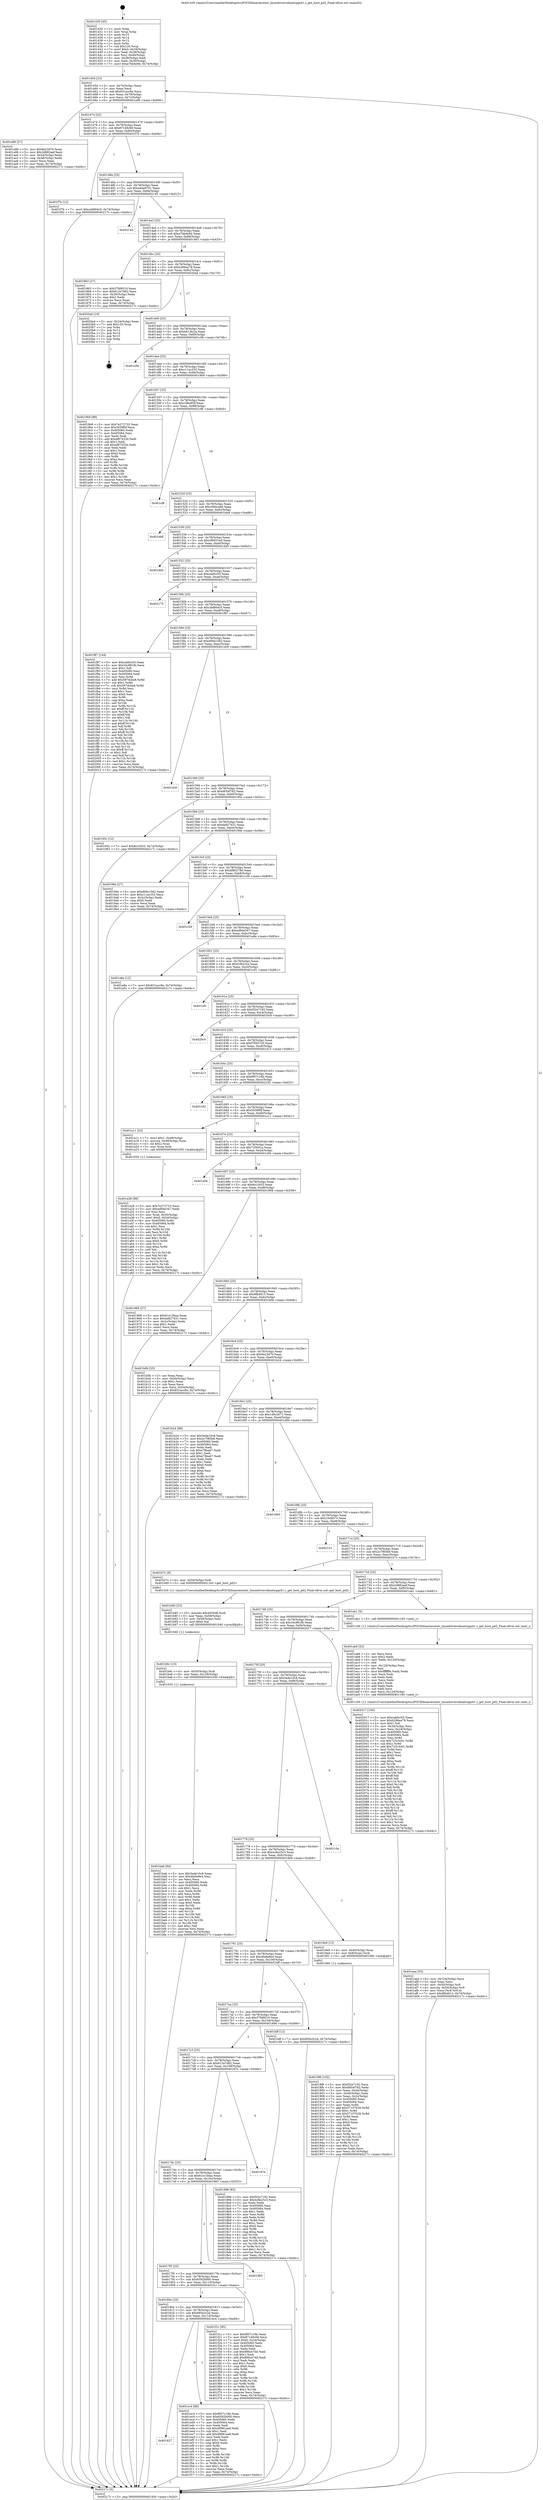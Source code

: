 digraph "0x401430" {
  label = "0x401430 (/mnt/c/Users/mathe/Desktop/tcc/POCII/binaries/extr_linuxdriversdmaticppi41.c_get_host_pd2_Final-ollvm.out::main(0))"
  labelloc = "t"
  node[shape=record]

  Entry [label="",width=0.3,height=0.3,shape=circle,fillcolor=black,style=filled]
  "0x40145d" [label="{
     0x40145d [23]\l
     | [instrs]\l
     &nbsp;&nbsp;0x40145d \<+3\>: mov -0x74(%rbp),%eax\l
     &nbsp;&nbsp;0x401460 \<+2\>: mov %eax,%ecx\l
     &nbsp;&nbsp;0x401462 \<+6\>: sub $0x831acc8e,%ecx\l
     &nbsp;&nbsp;0x401468 \<+3\>: mov %eax,-0x78(%rbp)\l
     &nbsp;&nbsp;0x40146b \<+3\>: mov %ecx,-0x7c(%rbp)\l
     &nbsp;&nbsp;0x40146e \<+6\>: je 0000000000401a96 \<main+0x666\>\l
  }"]
  "0x401a96" [label="{
     0x401a96 [27]\l
     | [instrs]\l
     &nbsp;&nbsp;0x401a96 \<+5\>: mov $0x9a23d70,%eax\l
     &nbsp;&nbsp;0x401a9b \<+5\>: mov $0x2d882aef,%ecx\l
     &nbsp;&nbsp;0x401aa0 \<+3\>: mov -0x54(%rbp),%edx\l
     &nbsp;&nbsp;0x401aa3 \<+3\>: cmp -0x48(%rbp),%edx\l
     &nbsp;&nbsp;0x401aa6 \<+3\>: cmovl %ecx,%eax\l
     &nbsp;&nbsp;0x401aa9 \<+3\>: mov %eax,-0x74(%rbp)\l
     &nbsp;&nbsp;0x401aac \<+5\>: jmp 000000000040217c \<main+0xd4c\>\l
  }"]
  "0x401474" [label="{
     0x401474 [22]\l
     | [instrs]\l
     &nbsp;&nbsp;0x401474 \<+5\>: jmp 0000000000401479 \<main+0x49\>\l
     &nbsp;&nbsp;0x401479 \<+3\>: mov -0x78(%rbp),%eax\l
     &nbsp;&nbsp;0x40147c \<+5\>: sub $0x87148c68,%eax\l
     &nbsp;&nbsp;0x401481 \<+3\>: mov %eax,-0x80(%rbp)\l
     &nbsp;&nbsp;0x401484 \<+6\>: je 0000000000401f7b \<main+0xb4b\>\l
  }"]
  Exit [label="",width=0.3,height=0.3,shape=circle,fillcolor=black,style=filled,peripheries=2]
  "0x401f7b" [label="{
     0x401f7b [12]\l
     | [instrs]\l
     &nbsp;&nbsp;0x401f7b \<+7\>: movl $0xcdd664c5,-0x74(%rbp)\l
     &nbsp;&nbsp;0x401f82 \<+5\>: jmp 000000000040217c \<main+0xd4c\>\l
  }"]
  "0x40148a" [label="{
     0x40148a [25]\l
     | [instrs]\l
     &nbsp;&nbsp;0x40148a \<+5\>: jmp 000000000040148f \<main+0x5f\>\l
     &nbsp;&nbsp;0x40148f \<+3\>: mov -0x78(%rbp),%eax\l
     &nbsp;&nbsp;0x401492 \<+5\>: sub $0xa4da97d1,%eax\l
     &nbsp;&nbsp;0x401497 \<+6\>: mov %eax,-0x84(%rbp)\l
     &nbsp;&nbsp;0x40149d \<+6\>: je 0000000000402145 \<main+0xd15\>\l
  }"]
  "0x401827" [label="{
     0x401827\l
  }", style=dashed]
  "0x402145" [label="{
     0x402145\l
  }", style=dashed]
  "0x4014a3" [label="{
     0x4014a3 [25]\l
     | [instrs]\l
     &nbsp;&nbsp;0x4014a3 \<+5\>: jmp 00000000004014a8 \<main+0x78\>\l
     &nbsp;&nbsp;0x4014a8 \<+3\>: mov -0x78(%rbp),%eax\l
     &nbsp;&nbsp;0x4014ab \<+5\>: sub $0xa7bb4e9d,%eax\l
     &nbsp;&nbsp;0x4014b0 \<+6\>: mov %eax,-0x88(%rbp)\l
     &nbsp;&nbsp;0x4014b6 \<+6\>: je 0000000000401863 \<main+0x433\>\l
  }"]
  "0x401ec4" [label="{
     0x401ec4 [88]\l
     | [instrs]\l
     &nbsp;&nbsp;0x401ec4 \<+5\>: mov $0xf957c18b,%eax\l
     &nbsp;&nbsp;0x401ec9 \<+5\>: mov $0x6592b000,%ecx\l
     &nbsp;&nbsp;0x401ece \<+7\>: mov 0x405060,%edx\l
     &nbsp;&nbsp;0x401ed5 \<+7\>: mov 0x405064,%esi\l
     &nbsp;&nbsp;0x401edc \<+2\>: mov %edx,%edi\l
     &nbsp;&nbsp;0x401ede \<+6\>: sub $0x48981aa9,%edi\l
     &nbsp;&nbsp;0x401ee4 \<+3\>: sub $0x1,%edi\l
     &nbsp;&nbsp;0x401ee7 \<+6\>: add $0x48981aa9,%edi\l
     &nbsp;&nbsp;0x401eed \<+3\>: imul %edi,%edx\l
     &nbsp;&nbsp;0x401ef0 \<+3\>: and $0x1,%edx\l
     &nbsp;&nbsp;0x401ef3 \<+3\>: cmp $0x0,%edx\l
     &nbsp;&nbsp;0x401ef6 \<+4\>: sete %r8b\l
     &nbsp;&nbsp;0x401efa \<+3\>: cmp $0xa,%esi\l
     &nbsp;&nbsp;0x401efd \<+4\>: setl %r9b\l
     &nbsp;&nbsp;0x401f01 \<+3\>: mov %r8b,%r10b\l
     &nbsp;&nbsp;0x401f04 \<+3\>: and %r9b,%r10b\l
     &nbsp;&nbsp;0x401f07 \<+3\>: xor %r9b,%r8b\l
     &nbsp;&nbsp;0x401f0a \<+3\>: or %r8b,%r10b\l
     &nbsp;&nbsp;0x401f0d \<+4\>: test $0x1,%r10b\l
     &nbsp;&nbsp;0x401f11 \<+3\>: cmovne %ecx,%eax\l
     &nbsp;&nbsp;0x401f14 \<+3\>: mov %eax,-0x74(%rbp)\l
     &nbsp;&nbsp;0x401f17 \<+5\>: jmp 000000000040217c \<main+0xd4c\>\l
  }"]
  "0x401863" [label="{
     0x401863 [27]\l
     | [instrs]\l
     &nbsp;&nbsp;0x401863 \<+5\>: mov $0x57fd9510,%eax\l
     &nbsp;&nbsp;0x401868 \<+5\>: mov $0x612e7d62,%ecx\l
     &nbsp;&nbsp;0x40186d \<+3\>: mov -0x30(%rbp),%edx\l
     &nbsp;&nbsp;0x401870 \<+3\>: cmp $0x2,%edx\l
     &nbsp;&nbsp;0x401873 \<+3\>: cmovne %ecx,%eax\l
     &nbsp;&nbsp;0x401876 \<+3\>: mov %eax,-0x74(%rbp)\l
     &nbsp;&nbsp;0x401879 \<+5\>: jmp 000000000040217c \<main+0xd4c\>\l
  }"]
  "0x4014bc" [label="{
     0x4014bc [25]\l
     | [instrs]\l
     &nbsp;&nbsp;0x4014bc \<+5\>: jmp 00000000004014c1 \<main+0x91\>\l
     &nbsp;&nbsp;0x4014c1 \<+3\>: mov -0x78(%rbp),%eax\l
     &nbsp;&nbsp;0x4014c4 \<+5\>: sub $0xb286ea78,%eax\l
     &nbsp;&nbsp;0x4014c9 \<+6\>: mov %eax,-0x8c(%rbp)\l
     &nbsp;&nbsp;0x4014cf \<+6\>: je 00000000004020ad \<main+0xc7d\>\l
  }"]
  "0x40217c" [label="{
     0x40217c [5]\l
     | [instrs]\l
     &nbsp;&nbsp;0x40217c \<+5\>: jmp 000000000040145d \<main+0x2d\>\l
  }"]
  "0x401430" [label="{
     0x401430 [45]\l
     | [instrs]\l
     &nbsp;&nbsp;0x401430 \<+1\>: push %rbp\l
     &nbsp;&nbsp;0x401431 \<+3\>: mov %rsp,%rbp\l
     &nbsp;&nbsp;0x401434 \<+2\>: push %r15\l
     &nbsp;&nbsp;0x401436 \<+2\>: push %r14\l
     &nbsp;&nbsp;0x401438 \<+2\>: push %r12\l
     &nbsp;&nbsp;0x40143a \<+1\>: push %rbx\l
     &nbsp;&nbsp;0x40143b \<+7\>: sub $0x120,%rsp\l
     &nbsp;&nbsp;0x401442 \<+7\>: movl $0x0,-0x34(%rbp)\l
     &nbsp;&nbsp;0x401449 \<+3\>: mov %edi,-0x38(%rbp)\l
     &nbsp;&nbsp;0x40144c \<+4\>: mov %rsi,-0x40(%rbp)\l
     &nbsp;&nbsp;0x401450 \<+3\>: mov -0x38(%rbp),%edi\l
     &nbsp;&nbsp;0x401453 \<+3\>: mov %edi,-0x30(%rbp)\l
     &nbsp;&nbsp;0x401456 \<+7\>: movl $0xa7bb4e9d,-0x74(%rbp)\l
  }"]
  "0x40180e" [label="{
     0x40180e [25]\l
     | [instrs]\l
     &nbsp;&nbsp;0x40180e \<+5\>: jmp 0000000000401813 \<main+0x3e3\>\l
     &nbsp;&nbsp;0x401813 \<+3\>: mov -0x78(%rbp),%eax\l
     &nbsp;&nbsp;0x401816 \<+5\>: sub $0x695e3c2d,%eax\l
     &nbsp;&nbsp;0x40181b \<+6\>: mov %eax,-0x114(%rbp)\l
     &nbsp;&nbsp;0x401821 \<+6\>: je 0000000000401ec4 \<main+0xa94\>\l
  }"]
  "0x4020ad" [label="{
     0x4020ad [19]\l
     | [instrs]\l
     &nbsp;&nbsp;0x4020ad \<+3\>: mov -0x24(%rbp),%eax\l
     &nbsp;&nbsp;0x4020b0 \<+7\>: add $0x120,%rsp\l
     &nbsp;&nbsp;0x4020b7 \<+1\>: pop %rbx\l
     &nbsp;&nbsp;0x4020b8 \<+2\>: pop %r12\l
     &nbsp;&nbsp;0x4020ba \<+2\>: pop %r14\l
     &nbsp;&nbsp;0x4020bc \<+2\>: pop %r15\l
     &nbsp;&nbsp;0x4020be \<+1\>: pop %rbp\l
     &nbsp;&nbsp;0x4020bf \<+1\>: ret\l
  }"]
  "0x4014d5" [label="{
     0x4014d5 [25]\l
     | [instrs]\l
     &nbsp;&nbsp;0x4014d5 \<+5\>: jmp 00000000004014da \<main+0xaa\>\l
     &nbsp;&nbsp;0x4014da \<+3\>: mov -0x78(%rbp),%eax\l
     &nbsp;&nbsp;0x4014dd \<+5\>: sub $0xb613fc2a,%eax\l
     &nbsp;&nbsp;0x4014e2 \<+6\>: mov %eax,-0x90(%rbp)\l
     &nbsp;&nbsp;0x4014e8 \<+6\>: je 0000000000401c0b \<main+0x7db\>\l
  }"]
  "0x401f1c" [label="{
     0x401f1c [95]\l
     | [instrs]\l
     &nbsp;&nbsp;0x401f1c \<+5\>: mov $0xf957c18b,%eax\l
     &nbsp;&nbsp;0x401f21 \<+5\>: mov $0x87148c68,%ecx\l
     &nbsp;&nbsp;0x401f26 \<+7\>: movl $0x0,-0x34(%rbp)\l
     &nbsp;&nbsp;0x401f2d \<+7\>: mov 0x405060,%edx\l
     &nbsp;&nbsp;0x401f34 \<+7\>: mov 0x405064,%esi\l
     &nbsp;&nbsp;0x401f3b \<+2\>: mov %edx,%edi\l
     &nbsp;&nbsp;0x401f3d \<+6\>: sub $0x886ce7dd,%edi\l
     &nbsp;&nbsp;0x401f43 \<+3\>: sub $0x1,%edi\l
     &nbsp;&nbsp;0x401f46 \<+6\>: add $0x886ce7dd,%edi\l
     &nbsp;&nbsp;0x401f4c \<+3\>: imul %edi,%edx\l
     &nbsp;&nbsp;0x401f4f \<+3\>: and $0x1,%edx\l
     &nbsp;&nbsp;0x401f52 \<+3\>: cmp $0x0,%edx\l
     &nbsp;&nbsp;0x401f55 \<+4\>: sete %r8b\l
     &nbsp;&nbsp;0x401f59 \<+3\>: cmp $0xa,%esi\l
     &nbsp;&nbsp;0x401f5c \<+4\>: setl %r9b\l
     &nbsp;&nbsp;0x401f60 \<+3\>: mov %r8b,%r10b\l
     &nbsp;&nbsp;0x401f63 \<+3\>: and %r9b,%r10b\l
     &nbsp;&nbsp;0x401f66 \<+3\>: xor %r9b,%r8b\l
     &nbsp;&nbsp;0x401f69 \<+3\>: or %r8b,%r10b\l
     &nbsp;&nbsp;0x401f6c \<+4\>: test $0x1,%r10b\l
     &nbsp;&nbsp;0x401f70 \<+3\>: cmovne %ecx,%eax\l
     &nbsp;&nbsp;0x401f73 \<+3\>: mov %eax,-0x74(%rbp)\l
     &nbsp;&nbsp;0x401f76 \<+5\>: jmp 000000000040217c \<main+0xd4c\>\l
  }"]
  "0x401c0b" [label="{
     0x401c0b\l
  }", style=dashed]
  "0x4014ee" [label="{
     0x4014ee [25]\l
     | [instrs]\l
     &nbsp;&nbsp;0x4014ee \<+5\>: jmp 00000000004014f3 \<main+0xc3\>\l
     &nbsp;&nbsp;0x4014f3 \<+3\>: mov -0x78(%rbp),%eax\l
     &nbsp;&nbsp;0x4014f6 \<+5\>: sub $0xc11ac333,%eax\l
     &nbsp;&nbsp;0x4014fb \<+6\>: mov %eax,-0x94(%rbp)\l
     &nbsp;&nbsp;0x401501 \<+6\>: je 00000000004019b9 \<main+0x589\>\l
  }"]
  "0x4017f5" [label="{
     0x4017f5 [25]\l
     | [instrs]\l
     &nbsp;&nbsp;0x4017f5 \<+5\>: jmp 00000000004017fa \<main+0x3ca\>\l
     &nbsp;&nbsp;0x4017fa \<+3\>: mov -0x78(%rbp),%eax\l
     &nbsp;&nbsp;0x4017fd \<+5\>: sub $0x6592b000,%eax\l
     &nbsp;&nbsp;0x401802 \<+6\>: mov %eax,-0x110(%rbp)\l
     &nbsp;&nbsp;0x401808 \<+6\>: je 0000000000401f1c \<main+0xaec\>\l
  }"]
  "0x4019b9" [label="{
     0x4019b9 [88]\l
     | [instrs]\l
     &nbsp;&nbsp;0x4019b9 \<+5\>: mov $0x7e272733,%eax\l
     &nbsp;&nbsp;0x4019be \<+5\>: mov $0x3039f0f,%ecx\l
     &nbsp;&nbsp;0x4019c3 \<+7\>: mov 0x405060,%edx\l
     &nbsp;&nbsp;0x4019ca \<+7\>: mov 0x405064,%esi\l
     &nbsp;&nbsp;0x4019d1 \<+2\>: mov %edx,%edi\l
     &nbsp;&nbsp;0x4019d3 \<+6\>: add $0xaf87432b,%edi\l
     &nbsp;&nbsp;0x4019d9 \<+3\>: sub $0x1,%edi\l
     &nbsp;&nbsp;0x4019dc \<+6\>: sub $0xaf87432b,%edi\l
     &nbsp;&nbsp;0x4019e2 \<+3\>: imul %edi,%edx\l
     &nbsp;&nbsp;0x4019e5 \<+3\>: and $0x1,%edx\l
     &nbsp;&nbsp;0x4019e8 \<+3\>: cmp $0x0,%edx\l
     &nbsp;&nbsp;0x4019eb \<+4\>: sete %r8b\l
     &nbsp;&nbsp;0x4019ef \<+3\>: cmp $0xa,%esi\l
     &nbsp;&nbsp;0x4019f2 \<+4\>: setl %r9b\l
     &nbsp;&nbsp;0x4019f6 \<+3\>: mov %r8b,%r10b\l
     &nbsp;&nbsp;0x4019f9 \<+3\>: and %r9b,%r10b\l
     &nbsp;&nbsp;0x4019fc \<+3\>: xor %r9b,%r8b\l
     &nbsp;&nbsp;0x4019ff \<+3\>: or %r8b,%r10b\l
     &nbsp;&nbsp;0x401a02 \<+4\>: test $0x1,%r10b\l
     &nbsp;&nbsp;0x401a06 \<+3\>: cmovne %ecx,%eax\l
     &nbsp;&nbsp;0x401a09 \<+3\>: mov %eax,-0x74(%rbp)\l
     &nbsp;&nbsp;0x401a0c \<+5\>: jmp 000000000040217c \<main+0xd4c\>\l
  }"]
  "0x401507" [label="{
     0x401507 [25]\l
     | [instrs]\l
     &nbsp;&nbsp;0x401507 \<+5\>: jmp 000000000040150c \<main+0xdc\>\l
     &nbsp;&nbsp;0x40150c \<+3\>: mov -0x78(%rbp),%eax\l
     &nbsp;&nbsp;0x40150f \<+5\>: sub $0xc38e4f3f,%eax\l
     &nbsp;&nbsp;0x401514 \<+6\>: mov %eax,-0x98(%rbp)\l
     &nbsp;&nbsp;0x40151a \<+6\>: je 0000000000401cf8 \<main+0x8c8\>\l
  }"]
  "0x401983" [label="{
     0x401983\l
  }", style=dashed]
  "0x401cf8" [label="{
     0x401cf8\l
  }", style=dashed]
  "0x401520" [label="{
     0x401520 [25]\l
     | [instrs]\l
     &nbsp;&nbsp;0x401520 \<+5\>: jmp 0000000000401525 \<main+0xf5\>\l
     &nbsp;&nbsp;0x401525 \<+3\>: mov -0x78(%rbp),%eax\l
     &nbsp;&nbsp;0x401528 \<+5\>: sub $0xc560ceb6,%eax\l
     &nbsp;&nbsp;0x40152d \<+6\>: mov %eax,-0x9c(%rbp)\l
     &nbsp;&nbsp;0x401533 \<+6\>: je 0000000000401eb8 \<main+0xa88\>\l
  }"]
  "0x4017dc" [label="{
     0x4017dc [25]\l
     | [instrs]\l
     &nbsp;&nbsp;0x4017dc \<+5\>: jmp 00000000004017e1 \<main+0x3b1\>\l
     &nbsp;&nbsp;0x4017e1 \<+3\>: mov -0x78(%rbp),%eax\l
     &nbsp;&nbsp;0x4017e4 \<+5\>: sub $0x61e13baa,%eax\l
     &nbsp;&nbsp;0x4017e9 \<+6\>: mov %eax,-0x10c(%rbp)\l
     &nbsp;&nbsp;0x4017ef \<+6\>: je 0000000000401983 \<main+0x553\>\l
  }"]
  "0x401eb8" [label="{
     0x401eb8\l
  }", style=dashed]
  "0x401539" [label="{
     0x401539 [25]\l
     | [instrs]\l
     &nbsp;&nbsp;0x401539 \<+5\>: jmp 000000000040153e \<main+0x10e\>\l
     &nbsp;&nbsp;0x40153e \<+3\>: mov -0x78(%rbp),%eax\l
     &nbsp;&nbsp;0x401541 \<+5\>: sub $0xc90051ed,%eax\l
     &nbsp;&nbsp;0x401546 \<+6\>: mov %eax,-0xa0(%rbp)\l
     &nbsp;&nbsp;0x40154c \<+6\>: je 0000000000401dd5 \<main+0x9a5\>\l
  }"]
  "0x40187e" [label="{
     0x40187e\l
  }", style=dashed]
  "0x401dd5" [label="{
     0x401dd5\l
  }", style=dashed]
  "0x401552" [label="{
     0x401552 [25]\l
     | [instrs]\l
     &nbsp;&nbsp;0x401552 \<+5\>: jmp 0000000000401557 \<main+0x127\>\l
     &nbsp;&nbsp;0x401557 \<+3\>: mov -0x78(%rbp),%eax\l
     &nbsp;&nbsp;0x40155a \<+5\>: sub $0xcabfcc03,%eax\l
     &nbsp;&nbsp;0x40155f \<+6\>: mov %eax,-0xa4(%rbp)\l
     &nbsp;&nbsp;0x401565 \<+6\>: je 0000000000402175 \<main+0xd45\>\l
  }"]
  "0x401bab" [label="{
     0x401bab [84]\l
     | [instrs]\l
     &nbsp;&nbsp;0x401bab \<+5\>: mov $0x3ede10c8,%eax\l
     &nbsp;&nbsp;0x401bb0 \<+5\>: mov $0x4fa9e8e4,%esi\l
     &nbsp;&nbsp;0x401bb5 \<+2\>: xor %ecx,%ecx\l
     &nbsp;&nbsp;0x401bb7 \<+7\>: mov 0x405060,%edx\l
     &nbsp;&nbsp;0x401bbe \<+8\>: mov 0x405064,%r8d\l
     &nbsp;&nbsp;0x401bc6 \<+3\>: sub $0x1,%ecx\l
     &nbsp;&nbsp;0x401bc9 \<+3\>: mov %edx,%r9d\l
     &nbsp;&nbsp;0x401bcc \<+3\>: add %ecx,%r9d\l
     &nbsp;&nbsp;0x401bcf \<+4\>: imul %r9d,%edx\l
     &nbsp;&nbsp;0x401bd3 \<+3\>: and $0x1,%edx\l
     &nbsp;&nbsp;0x401bd6 \<+3\>: cmp $0x0,%edx\l
     &nbsp;&nbsp;0x401bd9 \<+4\>: sete %r10b\l
     &nbsp;&nbsp;0x401bdd \<+4\>: cmp $0xa,%r8d\l
     &nbsp;&nbsp;0x401be1 \<+4\>: setl %r11b\l
     &nbsp;&nbsp;0x401be5 \<+3\>: mov %r10b,%bl\l
     &nbsp;&nbsp;0x401be8 \<+3\>: and %r11b,%bl\l
     &nbsp;&nbsp;0x401beb \<+3\>: xor %r11b,%r10b\l
     &nbsp;&nbsp;0x401bee \<+3\>: or %r10b,%bl\l
     &nbsp;&nbsp;0x401bf1 \<+3\>: test $0x1,%bl\l
     &nbsp;&nbsp;0x401bf4 \<+3\>: cmovne %esi,%eax\l
     &nbsp;&nbsp;0x401bf7 \<+3\>: mov %eax,-0x74(%rbp)\l
     &nbsp;&nbsp;0x401bfa \<+5\>: jmp 000000000040217c \<main+0xd4c\>\l
  }"]
  "0x402175" [label="{
     0x402175\l
  }", style=dashed]
  "0x40156b" [label="{
     0x40156b [25]\l
     | [instrs]\l
     &nbsp;&nbsp;0x40156b \<+5\>: jmp 0000000000401570 \<main+0x140\>\l
     &nbsp;&nbsp;0x401570 \<+3\>: mov -0x78(%rbp),%eax\l
     &nbsp;&nbsp;0x401573 \<+5\>: sub $0xcdd664c5,%eax\l
     &nbsp;&nbsp;0x401578 \<+6\>: mov %eax,-0xa8(%rbp)\l
     &nbsp;&nbsp;0x40157e \<+6\>: je 0000000000401f87 \<main+0xb57\>\l
  }"]
  "0x401b9c" [label="{
     0x401b9c [15]\l
     | [instrs]\l
     &nbsp;&nbsp;0x401b9c \<+4\>: mov -0x50(%rbp),%rdi\l
     &nbsp;&nbsp;0x401ba0 \<+6\>: mov %eax,-0x128(%rbp)\l
     &nbsp;&nbsp;0x401ba6 \<+5\>: call 0000000000401030 \<free@plt\>\l
     | [calls]\l
     &nbsp;&nbsp;0x401030 \{1\} (unknown)\l
  }"]
  "0x401f87" [label="{
     0x401f87 [144]\l
     | [instrs]\l
     &nbsp;&nbsp;0x401f87 \<+5\>: mov $0xcabfcc03,%eax\l
     &nbsp;&nbsp;0x401f8c \<+5\>: mov $0x34c881fb,%ecx\l
     &nbsp;&nbsp;0x401f91 \<+2\>: mov $0x1,%dl\l
     &nbsp;&nbsp;0x401f93 \<+7\>: mov 0x405060,%esi\l
     &nbsp;&nbsp;0x401f9a \<+7\>: mov 0x405064,%edi\l
     &nbsp;&nbsp;0x401fa1 \<+3\>: mov %esi,%r8d\l
     &nbsp;&nbsp;0x401fa4 \<+7\>: add $0x597dcbe8,%r8d\l
     &nbsp;&nbsp;0x401fab \<+4\>: sub $0x1,%r8d\l
     &nbsp;&nbsp;0x401faf \<+7\>: sub $0x597dcbe8,%r8d\l
     &nbsp;&nbsp;0x401fb6 \<+4\>: imul %r8d,%esi\l
     &nbsp;&nbsp;0x401fba \<+3\>: and $0x1,%esi\l
     &nbsp;&nbsp;0x401fbd \<+3\>: cmp $0x0,%esi\l
     &nbsp;&nbsp;0x401fc0 \<+4\>: sete %r9b\l
     &nbsp;&nbsp;0x401fc4 \<+3\>: cmp $0xa,%edi\l
     &nbsp;&nbsp;0x401fc7 \<+4\>: setl %r10b\l
     &nbsp;&nbsp;0x401fcb \<+3\>: mov %r9b,%r11b\l
     &nbsp;&nbsp;0x401fce \<+4\>: xor $0xff,%r11b\l
     &nbsp;&nbsp;0x401fd2 \<+3\>: mov %r10b,%bl\l
     &nbsp;&nbsp;0x401fd5 \<+3\>: xor $0xff,%bl\l
     &nbsp;&nbsp;0x401fd8 \<+3\>: xor $0x1,%dl\l
     &nbsp;&nbsp;0x401fdb \<+3\>: mov %r11b,%r14b\l
     &nbsp;&nbsp;0x401fde \<+4\>: and $0xff,%r14b\l
     &nbsp;&nbsp;0x401fe2 \<+3\>: and %dl,%r9b\l
     &nbsp;&nbsp;0x401fe5 \<+3\>: mov %bl,%r15b\l
     &nbsp;&nbsp;0x401fe8 \<+4\>: and $0xff,%r15b\l
     &nbsp;&nbsp;0x401fec \<+3\>: and %dl,%r10b\l
     &nbsp;&nbsp;0x401fef \<+3\>: or %r9b,%r14b\l
     &nbsp;&nbsp;0x401ff2 \<+3\>: or %r10b,%r15b\l
     &nbsp;&nbsp;0x401ff5 \<+3\>: xor %r15b,%r14b\l
     &nbsp;&nbsp;0x401ff8 \<+3\>: or %bl,%r11b\l
     &nbsp;&nbsp;0x401ffb \<+4\>: xor $0xff,%r11b\l
     &nbsp;&nbsp;0x401fff \<+3\>: or $0x1,%dl\l
     &nbsp;&nbsp;0x402002 \<+3\>: and %dl,%r11b\l
     &nbsp;&nbsp;0x402005 \<+3\>: or %r11b,%r14b\l
     &nbsp;&nbsp;0x402008 \<+4\>: test $0x1,%r14b\l
     &nbsp;&nbsp;0x40200c \<+3\>: cmovne %ecx,%eax\l
     &nbsp;&nbsp;0x40200f \<+3\>: mov %eax,-0x74(%rbp)\l
     &nbsp;&nbsp;0x402012 \<+5\>: jmp 000000000040217c \<main+0xd4c\>\l
  }"]
  "0x401584" [label="{
     0x401584 [25]\l
     | [instrs]\l
     &nbsp;&nbsp;0x401584 \<+5\>: jmp 0000000000401589 \<main+0x159\>\l
     &nbsp;&nbsp;0x401589 \<+3\>: mov -0x78(%rbp),%eax\l
     &nbsp;&nbsp;0x40158c \<+5\>: sub $0xd09e1582,%eax\l
     &nbsp;&nbsp;0x401591 \<+6\>: mov %eax,-0xac(%rbp)\l
     &nbsp;&nbsp;0x401597 \<+6\>: je 0000000000401dc9 \<main+0x999\>\l
  }"]
  "0x401b85" [label="{
     0x401b85 [23]\l
     | [instrs]\l
     &nbsp;&nbsp;0x401b85 \<+10\>: movabs $0x4030d6,%rdi\l
     &nbsp;&nbsp;0x401b8f \<+3\>: mov %eax,-0x58(%rbp)\l
     &nbsp;&nbsp;0x401b92 \<+3\>: mov -0x58(%rbp),%esi\l
     &nbsp;&nbsp;0x401b95 \<+2\>: mov $0x0,%al\l
     &nbsp;&nbsp;0x401b97 \<+5\>: call 0000000000401040 \<printf@plt\>\l
     | [calls]\l
     &nbsp;&nbsp;0x401040 \{1\} (unknown)\l
  }"]
  "0x401dc9" [label="{
     0x401dc9\l
  }", style=dashed]
  "0x40159d" [label="{
     0x40159d [25]\l
     | [instrs]\l
     &nbsp;&nbsp;0x40159d \<+5\>: jmp 00000000004015a2 \<main+0x172\>\l
     &nbsp;&nbsp;0x4015a2 \<+3\>: mov -0x78(%rbp),%eax\l
     &nbsp;&nbsp;0x4015a5 \<+5\>: sub $0xd654f762,%eax\l
     &nbsp;&nbsp;0x4015aa \<+6\>: mov %eax,-0xb0(%rbp)\l
     &nbsp;&nbsp;0x4015b0 \<+6\>: je 000000000040195c \<main+0x52c\>\l
  }"]
  "0x401aea" [label="{
     0x401aea [33]\l
     | [instrs]\l
     &nbsp;&nbsp;0x401aea \<+6\>: mov -0x124(%rbp),%ecx\l
     &nbsp;&nbsp;0x401af0 \<+3\>: imul %eax,%ecx\l
     &nbsp;&nbsp;0x401af3 \<+4\>: mov -0x50(%rbp),%r8\l
     &nbsp;&nbsp;0x401af7 \<+4\>: movslq -0x54(%rbp),%r9\l
     &nbsp;&nbsp;0x401afb \<+4\>: mov %ecx,(%r8,%r9,4)\l
     &nbsp;&nbsp;0x401aff \<+7\>: movl $0x8fb4813,-0x74(%rbp)\l
     &nbsp;&nbsp;0x401b06 \<+5\>: jmp 000000000040217c \<main+0xd4c\>\l
  }"]
  "0x40195c" [label="{
     0x40195c [12]\l
     | [instrs]\l
     &nbsp;&nbsp;0x40195c \<+7\>: movl $0x8cc3453,-0x74(%rbp)\l
     &nbsp;&nbsp;0x401963 \<+5\>: jmp 000000000040217c \<main+0xd4c\>\l
  }"]
  "0x4015b6" [label="{
     0x4015b6 [25]\l
     | [instrs]\l
     &nbsp;&nbsp;0x4015b6 \<+5\>: jmp 00000000004015bb \<main+0x18b\>\l
     &nbsp;&nbsp;0x4015bb \<+3\>: mov -0x78(%rbp),%eax\l
     &nbsp;&nbsp;0x4015be \<+5\>: sub $0xda827431,%eax\l
     &nbsp;&nbsp;0x4015c3 \<+6\>: mov %eax,-0xb4(%rbp)\l
     &nbsp;&nbsp;0x4015c9 \<+6\>: je 000000000040199e \<main+0x56e\>\l
  }"]
  "0x401ab6" [label="{
     0x401ab6 [52]\l
     | [instrs]\l
     &nbsp;&nbsp;0x401ab6 \<+2\>: xor %ecx,%ecx\l
     &nbsp;&nbsp;0x401ab8 \<+5\>: mov $0x2,%edx\l
     &nbsp;&nbsp;0x401abd \<+6\>: mov %edx,-0x120(%rbp)\l
     &nbsp;&nbsp;0x401ac3 \<+1\>: cltd\l
     &nbsp;&nbsp;0x401ac4 \<+6\>: mov -0x120(%rbp),%esi\l
     &nbsp;&nbsp;0x401aca \<+2\>: idiv %esi\l
     &nbsp;&nbsp;0x401acc \<+6\>: imul $0xfffffffe,%edx,%edx\l
     &nbsp;&nbsp;0x401ad2 \<+2\>: mov %ecx,%edi\l
     &nbsp;&nbsp;0x401ad4 \<+2\>: sub %edx,%edi\l
     &nbsp;&nbsp;0x401ad6 \<+2\>: mov %ecx,%edx\l
     &nbsp;&nbsp;0x401ad8 \<+3\>: sub $0x1,%edx\l
     &nbsp;&nbsp;0x401adb \<+2\>: add %edx,%edi\l
     &nbsp;&nbsp;0x401add \<+2\>: sub %edi,%ecx\l
     &nbsp;&nbsp;0x401adf \<+6\>: mov %ecx,-0x124(%rbp)\l
     &nbsp;&nbsp;0x401ae5 \<+5\>: call 0000000000401160 \<next_i\>\l
     | [calls]\l
     &nbsp;&nbsp;0x401160 \{1\} (/mnt/c/Users/mathe/Desktop/tcc/POCII/binaries/extr_linuxdriversdmaticppi41.c_get_host_pd2_Final-ollvm.out::next_i)\l
  }"]
  "0x40199e" [label="{
     0x40199e [27]\l
     | [instrs]\l
     &nbsp;&nbsp;0x40199e \<+5\>: mov $0xd09e1582,%eax\l
     &nbsp;&nbsp;0x4019a3 \<+5\>: mov $0xc11ac333,%ecx\l
     &nbsp;&nbsp;0x4019a8 \<+3\>: mov -0x2c(%rbp),%edx\l
     &nbsp;&nbsp;0x4019ab \<+3\>: cmp $0x0,%edx\l
     &nbsp;&nbsp;0x4019ae \<+3\>: cmove %ecx,%eax\l
     &nbsp;&nbsp;0x4019b1 \<+3\>: mov %eax,-0x74(%rbp)\l
     &nbsp;&nbsp;0x4019b4 \<+5\>: jmp 000000000040217c \<main+0xd4c\>\l
  }"]
  "0x4015cf" [label="{
     0x4015cf [25]\l
     | [instrs]\l
     &nbsp;&nbsp;0x4015cf \<+5\>: jmp 00000000004015d4 \<main+0x1a4\>\l
     &nbsp;&nbsp;0x4015d4 \<+3\>: mov -0x78(%rbp),%eax\l
     &nbsp;&nbsp;0x4015d7 \<+5\>: sub $0xdf80279d,%eax\l
     &nbsp;&nbsp;0x4015dc \<+6\>: mov %eax,-0xb8(%rbp)\l
     &nbsp;&nbsp;0x4015e2 \<+6\>: je 0000000000401c39 \<main+0x809\>\l
  }"]
  "0x401a28" [label="{
     0x401a28 [98]\l
     | [instrs]\l
     &nbsp;&nbsp;0x401a28 \<+5\>: mov $0x7e272733,%ecx\l
     &nbsp;&nbsp;0x401a2d \<+5\>: mov $0xed94e347,%edx\l
     &nbsp;&nbsp;0x401a32 \<+2\>: xor %esi,%esi\l
     &nbsp;&nbsp;0x401a34 \<+4\>: mov %rax,-0x50(%rbp)\l
     &nbsp;&nbsp;0x401a38 \<+7\>: movl $0x0,-0x54(%rbp)\l
     &nbsp;&nbsp;0x401a3f \<+8\>: mov 0x405060,%r8d\l
     &nbsp;&nbsp;0x401a47 \<+8\>: mov 0x405064,%r9d\l
     &nbsp;&nbsp;0x401a4f \<+3\>: sub $0x1,%esi\l
     &nbsp;&nbsp;0x401a52 \<+3\>: mov %r8d,%r10d\l
     &nbsp;&nbsp;0x401a55 \<+3\>: add %esi,%r10d\l
     &nbsp;&nbsp;0x401a58 \<+4\>: imul %r10d,%r8d\l
     &nbsp;&nbsp;0x401a5c \<+4\>: and $0x1,%r8d\l
     &nbsp;&nbsp;0x401a60 \<+4\>: cmp $0x0,%r8d\l
     &nbsp;&nbsp;0x401a64 \<+4\>: sete %r11b\l
     &nbsp;&nbsp;0x401a68 \<+4\>: cmp $0xa,%r9d\l
     &nbsp;&nbsp;0x401a6c \<+3\>: setl %bl\l
     &nbsp;&nbsp;0x401a6f \<+3\>: mov %r11b,%r14b\l
     &nbsp;&nbsp;0x401a72 \<+3\>: and %bl,%r14b\l
     &nbsp;&nbsp;0x401a75 \<+3\>: xor %bl,%r11b\l
     &nbsp;&nbsp;0x401a78 \<+3\>: or %r11b,%r14b\l
     &nbsp;&nbsp;0x401a7b \<+4\>: test $0x1,%r14b\l
     &nbsp;&nbsp;0x401a7f \<+3\>: cmovne %edx,%ecx\l
     &nbsp;&nbsp;0x401a82 \<+3\>: mov %ecx,-0x74(%rbp)\l
     &nbsp;&nbsp;0x401a85 \<+5\>: jmp 000000000040217c \<main+0xd4c\>\l
  }"]
  "0x401c39" [label="{
     0x401c39\l
  }", style=dashed]
  "0x4015e8" [label="{
     0x4015e8 [25]\l
     | [instrs]\l
     &nbsp;&nbsp;0x4015e8 \<+5\>: jmp 00000000004015ed \<main+0x1bd\>\l
     &nbsp;&nbsp;0x4015ed \<+3\>: mov -0x78(%rbp),%eax\l
     &nbsp;&nbsp;0x4015f0 \<+5\>: sub $0xed94e347,%eax\l
     &nbsp;&nbsp;0x4015f5 \<+6\>: mov %eax,-0xbc(%rbp)\l
     &nbsp;&nbsp;0x4015fb \<+6\>: je 0000000000401a8a \<main+0x65a\>\l
  }"]
  "0x4018f6" [label="{
     0x4018f6 [102]\l
     | [instrs]\l
     &nbsp;&nbsp;0x4018f6 \<+5\>: mov $0xf32e7192,%ecx\l
     &nbsp;&nbsp;0x4018fb \<+5\>: mov $0xd654f762,%edx\l
     &nbsp;&nbsp;0x401900 \<+3\>: mov %eax,-0x44(%rbp)\l
     &nbsp;&nbsp;0x401903 \<+3\>: mov -0x44(%rbp),%eax\l
     &nbsp;&nbsp;0x401906 \<+3\>: mov %eax,-0x2c(%rbp)\l
     &nbsp;&nbsp;0x401909 \<+7\>: mov 0x405060,%eax\l
     &nbsp;&nbsp;0x401910 \<+7\>: mov 0x405064,%esi\l
     &nbsp;&nbsp;0x401917 \<+3\>: mov %eax,%r8d\l
     &nbsp;&nbsp;0x40191a \<+7\>: add $0x57107b28,%r8d\l
     &nbsp;&nbsp;0x401921 \<+4\>: sub $0x1,%r8d\l
     &nbsp;&nbsp;0x401925 \<+7\>: sub $0x57107b28,%r8d\l
     &nbsp;&nbsp;0x40192c \<+4\>: imul %r8d,%eax\l
     &nbsp;&nbsp;0x401930 \<+3\>: and $0x1,%eax\l
     &nbsp;&nbsp;0x401933 \<+3\>: cmp $0x0,%eax\l
     &nbsp;&nbsp;0x401936 \<+4\>: sete %r9b\l
     &nbsp;&nbsp;0x40193a \<+3\>: cmp $0xa,%esi\l
     &nbsp;&nbsp;0x40193d \<+4\>: setl %r10b\l
     &nbsp;&nbsp;0x401941 \<+3\>: mov %r9b,%r11b\l
     &nbsp;&nbsp;0x401944 \<+3\>: and %r10b,%r11b\l
     &nbsp;&nbsp;0x401947 \<+3\>: xor %r10b,%r9b\l
     &nbsp;&nbsp;0x40194a \<+3\>: or %r9b,%r11b\l
     &nbsp;&nbsp;0x40194d \<+4\>: test $0x1,%r11b\l
     &nbsp;&nbsp;0x401951 \<+3\>: cmovne %edx,%ecx\l
     &nbsp;&nbsp;0x401954 \<+3\>: mov %ecx,-0x74(%rbp)\l
     &nbsp;&nbsp;0x401957 \<+5\>: jmp 000000000040217c \<main+0xd4c\>\l
  }"]
  "0x401a8a" [label="{
     0x401a8a [12]\l
     | [instrs]\l
     &nbsp;&nbsp;0x401a8a \<+7\>: movl $0x831acc8e,-0x74(%rbp)\l
     &nbsp;&nbsp;0x401a91 \<+5\>: jmp 000000000040217c \<main+0xd4c\>\l
  }"]
  "0x401601" [label="{
     0x401601 [25]\l
     | [instrs]\l
     &nbsp;&nbsp;0x401601 \<+5\>: jmp 0000000000401606 \<main+0x1d6\>\l
     &nbsp;&nbsp;0x401606 \<+3\>: mov -0x78(%rbp),%eax\l
     &nbsp;&nbsp;0x401609 \<+5\>: sub $0xf1f623ca,%eax\l
     &nbsp;&nbsp;0x40160e \<+6\>: mov %eax,-0xc0(%rbp)\l
     &nbsp;&nbsp;0x401614 \<+6\>: je 0000000000401c91 \<main+0x861\>\l
  }"]
  "0x4017c3" [label="{
     0x4017c3 [25]\l
     | [instrs]\l
     &nbsp;&nbsp;0x4017c3 \<+5\>: jmp 00000000004017c8 \<main+0x398\>\l
     &nbsp;&nbsp;0x4017c8 \<+3\>: mov -0x78(%rbp),%eax\l
     &nbsp;&nbsp;0x4017cb \<+5\>: sub $0x612e7d62,%eax\l
     &nbsp;&nbsp;0x4017d0 \<+6\>: mov %eax,-0x108(%rbp)\l
     &nbsp;&nbsp;0x4017d6 \<+6\>: je 000000000040187e \<main+0x44e\>\l
  }"]
  "0x401c91" [label="{
     0x401c91\l
  }", style=dashed]
  "0x40161a" [label="{
     0x40161a [25]\l
     | [instrs]\l
     &nbsp;&nbsp;0x40161a \<+5\>: jmp 000000000040161f \<main+0x1ef\>\l
     &nbsp;&nbsp;0x40161f \<+3\>: mov -0x78(%rbp),%eax\l
     &nbsp;&nbsp;0x401622 \<+5\>: sub $0xf32e7192,%eax\l
     &nbsp;&nbsp;0x401627 \<+6\>: mov %eax,-0xc4(%rbp)\l
     &nbsp;&nbsp;0x40162d \<+6\>: je 00000000004020c0 \<main+0xc90\>\l
  }"]
  "0x401896" [label="{
     0x401896 [83]\l
     | [instrs]\l
     &nbsp;&nbsp;0x401896 \<+5\>: mov $0xf32e7192,%eax\l
     &nbsp;&nbsp;0x40189b \<+5\>: mov $0x4c9e25c3,%ecx\l
     &nbsp;&nbsp;0x4018a0 \<+2\>: xor %edx,%edx\l
     &nbsp;&nbsp;0x4018a2 \<+7\>: mov 0x405060,%esi\l
     &nbsp;&nbsp;0x4018a9 \<+7\>: mov 0x405064,%edi\l
     &nbsp;&nbsp;0x4018b0 \<+3\>: sub $0x1,%edx\l
     &nbsp;&nbsp;0x4018b3 \<+3\>: mov %esi,%r8d\l
     &nbsp;&nbsp;0x4018b6 \<+3\>: add %edx,%r8d\l
     &nbsp;&nbsp;0x4018b9 \<+4\>: imul %r8d,%esi\l
     &nbsp;&nbsp;0x4018bd \<+3\>: and $0x1,%esi\l
     &nbsp;&nbsp;0x4018c0 \<+3\>: cmp $0x0,%esi\l
     &nbsp;&nbsp;0x4018c3 \<+4\>: sete %r9b\l
     &nbsp;&nbsp;0x4018c7 \<+3\>: cmp $0xa,%edi\l
     &nbsp;&nbsp;0x4018ca \<+4\>: setl %r10b\l
     &nbsp;&nbsp;0x4018ce \<+3\>: mov %r9b,%r11b\l
     &nbsp;&nbsp;0x4018d1 \<+3\>: and %r10b,%r11b\l
     &nbsp;&nbsp;0x4018d4 \<+3\>: xor %r10b,%r9b\l
     &nbsp;&nbsp;0x4018d7 \<+3\>: or %r9b,%r11b\l
     &nbsp;&nbsp;0x4018da \<+4\>: test $0x1,%r11b\l
     &nbsp;&nbsp;0x4018de \<+3\>: cmovne %ecx,%eax\l
     &nbsp;&nbsp;0x4018e1 \<+3\>: mov %eax,-0x74(%rbp)\l
     &nbsp;&nbsp;0x4018e4 \<+5\>: jmp 000000000040217c \<main+0xd4c\>\l
  }"]
  "0x4020c0" [label="{
     0x4020c0\l
  }", style=dashed]
  "0x401633" [label="{
     0x401633 [25]\l
     | [instrs]\l
     &nbsp;&nbsp;0x401633 \<+5\>: jmp 0000000000401638 \<main+0x208\>\l
     &nbsp;&nbsp;0x401638 \<+3\>: mov -0x78(%rbp),%eax\l
     &nbsp;&nbsp;0x40163b \<+5\>: sub $0xf76657c6,%eax\l
     &nbsp;&nbsp;0x401640 \<+6\>: mov %eax,-0xc8(%rbp)\l
     &nbsp;&nbsp;0x401646 \<+6\>: je 0000000000401d13 \<main+0x8e3\>\l
  }"]
  "0x4017aa" [label="{
     0x4017aa [25]\l
     | [instrs]\l
     &nbsp;&nbsp;0x4017aa \<+5\>: jmp 00000000004017af \<main+0x37f\>\l
     &nbsp;&nbsp;0x4017af \<+3\>: mov -0x78(%rbp),%eax\l
     &nbsp;&nbsp;0x4017b2 \<+5\>: sub $0x57fd9510,%eax\l
     &nbsp;&nbsp;0x4017b7 \<+6\>: mov %eax,-0x104(%rbp)\l
     &nbsp;&nbsp;0x4017bd \<+6\>: je 0000000000401896 \<main+0x466\>\l
  }"]
  "0x401d13" [label="{
     0x401d13\l
  }", style=dashed]
  "0x40164c" [label="{
     0x40164c [25]\l
     | [instrs]\l
     &nbsp;&nbsp;0x40164c \<+5\>: jmp 0000000000401651 \<main+0x221\>\l
     &nbsp;&nbsp;0x401651 \<+3\>: mov -0x78(%rbp),%eax\l
     &nbsp;&nbsp;0x401654 \<+5\>: sub $0xf957c18b,%eax\l
     &nbsp;&nbsp;0x401659 \<+6\>: mov %eax,-0xcc(%rbp)\l
     &nbsp;&nbsp;0x40165f \<+6\>: je 0000000000402162 \<main+0xd32\>\l
  }"]
  "0x401bff" [label="{
     0x401bff [12]\l
     | [instrs]\l
     &nbsp;&nbsp;0x401bff \<+7\>: movl $0x695e3c2d,-0x74(%rbp)\l
     &nbsp;&nbsp;0x401c06 \<+5\>: jmp 000000000040217c \<main+0xd4c\>\l
  }"]
  "0x402162" [label="{
     0x402162\l
  }", style=dashed]
  "0x401665" [label="{
     0x401665 [25]\l
     | [instrs]\l
     &nbsp;&nbsp;0x401665 \<+5\>: jmp 000000000040166a \<main+0x23a\>\l
     &nbsp;&nbsp;0x40166a \<+3\>: mov -0x78(%rbp),%eax\l
     &nbsp;&nbsp;0x40166d \<+5\>: sub $0x3039f0f,%eax\l
     &nbsp;&nbsp;0x401672 \<+6\>: mov %eax,-0xd0(%rbp)\l
     &nbsp;&nbsp;0x401678 \<+6\>: je 0000000000401a11 \<main+0x5e1\>\l
  }"]
  "0x401791" [label="{
     0x401791 [25]\l
     | [instrs]\l
     &nbsp;&nbsp;0x401791 \<+5\>: jmp 0000000000401796 \<main+0x366\>\l
     &nbsp;&nbsp;0x401796 \<+3\>: mov -0x78(%rbp),%eax\l
     &nbsp;&nbsp;0x401799 \<+5\>: sub $0x4fa9e8e4,%eax\l
     &nbsp;&nbsp;0x40179e \<+6\>: mov %eax,-0x100(%rbp)\l
     &nbsp;&nbsp;0x4017a4 \<+6\>: je 0000000000401bff \<main+0x7cf\>\l
  }"]
  "0x401a11" [label="{
     0x401a11 [23]\l
     | [instrs]\l
     &nbsp;&nbsp;0x401a11 \<+7\>: movl $0x1,-0x48(%rbp)\l
     &nbsp;&nbsp;0x401a18 \<+4\>: movslq -0x48(%rbp),%rax\l
     &nbsp;&nbsp;0x401a1c \<+4\>: shl $0x2,%rax\l
     &nbsp;&nbsp;0x401a20 \<+3\>: mov %rax,%rdi\l
     &nbsp;&nbsp;0x401a23 \<+5\>: call 0000000000401050 \<malloc@plt\>\l
     | [calls]\l
     &nbsp;&nbsp;0x401050 \{1\} (unknown)\l
  }"]
  "0x40167e" [label="{
     0x40167e [25]\l
     | [instrs]\l
     &nbsp;&nbsp;0x40167e \<+5\>: jmp 0000000000401683 \<main+0x253\>\l
     &nbsp;&nbsp;0x401683 \<+3\>: mov -0x78(%rbp),%eax\l
     &nbsp;&nbsp;0x401686 \<+5\>: sub $0x733091a,%eax\l
     &nbsp;&nbsp;0x40168b \<+6\>: mov %eax,-0xd4(%rbp)\l
     &nbsp;&nbsp;0x401691 \<+6\>: je 0000000000401e5b \<main+0xa2b\>\l
  }"]
  "0x4018e9" [label="{
     0x4018e9 [13]\l
     | [instrs]\l
     &nbsp;&nbsp;0x4018e9 \<+4\>: mov -0x40(%rbp),%rax\l
     &nbsp;&nbsp;0x4018ed \<+4\>: mov 0x8(%rax),%rdi\l
     &nbsp;&nbsp;0x4018f1 \<+5\>: call 0000000000401060 \<atoi@plt\>\l
     | [calls]\l
     &nbsp;&nbsp;0x401060 \{1\} (unknown)\l
  }"]
  "0x401e5b" [label="{
     0x401e5b\l
  }", style=dashed]
  "0x401697" [label="{
     0x401697 [25]\l
     | [instrs]\l
     &nbsp;&nbsp;0x401697 \<+5\>: jmp 000000000040169c \<main+0x26c\>\l
     &nbsp;&nbsp;0x40169c \<+3\>: mov -0x78(%rbp),%eax\l
     &nbsp;&nbsp;0x40169f \<+5\>: sub $0x8cc3453,%eax\l
     &nbsp;&nbsp;0x4016a4 \<+6\>: mov %eax,-0xd8(%rbp)\l
     &nbsp;&nbsp;0x4016aa \<+6\>: je 0000000000401968 \<main+0x538\>\l
  }"]
  "0x401778" [label="{
     0x401778 [25]\l
     | [instrs]\l
     &nbsp;&nbsp;0x401778 \<+5\>: jmp 000000000040177d \<main+0x34d\>\l
     &nbsp;&nbsp;0x40177d \<+3\>: mov -0x78(%rbp),%eax\l
     &nbsp;&nbsp;0x401780 \<+5\>: sub $0x4c9e25c3,%eax\l
     &nbsp;&nbsp;0x401785 \<+6\>: mov %eax,-0xfc(%rbp)\l
     &nbsp;&nbsp;0x40178b \<+6\>: je 00000000004018e9 \<main+0x4b9\>\l
  }"]
  "0x401968" [label="{
     0x401968 [27]\l
     | [instrs]\l
     &nbsp;&nbsp;0x401968 \<+5\>: mov $0x61e13baa,%eax\l
     &nbsp;&nbsp;0x40196d \<+5\>: mov $0xda827431,%ecx\l
     &nbsp;&nbsp;0x401972 \<+3\>: mov -0x2c(%rbp),%edx\l
     &nbsp;&nbsp;0x401975 \<+3\>: cmp $0x1,%edx\l
     &nbsp;&nbsp;0x401978 \<+3\>: cmovl %ecx,%eax\l
     &nbsp;&nbsp;0x40197b \<+3\>: mov %eax,-0x74(%rbp)\l
     &nbsp;&nbsp;0x40197e \<+5\>: jmp 000000000040217c \<main+0xd4c\>\l
  }"]
  "0x4016b0" [label="{
     0x4016b0 [25]\l
     | [instrs]\l
     &nbsp;&nbsp;0x4016b0 \<+5\>: jmp 00000000004016b5 \<main+0x285\>\l
     &nbsp;&nbsp;0x4016b5 \<+3\>: mov -0x78(%rbp),%eax\l
     &nbsp;&nbsp;0x4016b8 \<+5\>: sub $0x8fb4813,%eax\l
     &nbsp;&nbsp;0x4016bd \<+6\>: mov %eax,-0xdc(%rbp)\l
     &nbsp;&nbsp;0x4016c3 \<+6\>: je 0000000000401b0b \<main+0x6db\>\l
  }"]
  "0x40210a" [label="{
     0x40210a\l
  }", style=dashed]
  "0x401b0b" [label="{
     0x401b0b [25]\l
     | [instrs]\l
     &nbsp;&nbsp;0x401b0b \<+2\>: xor %eax,%eax\l
     &nbsp;&nbsp;0x401b0d \<+3\>: mov -0x54(%rbp),%ecx\l
     &nbsp;&nbsp;0x401b10 \<+3\>: sub $0x1,%eax\l
     &nbsp;&nbsp;0x401b13 \<+2\>: sub %eax,%ecx\l
     &nbsp;&nbsp;0x401b15 \<+3\>: mov %ecx,-0x54(%rbp)\l
     &nbsp;&nbsp;0x401b18 \<+7\>: movl $0x831acc8e,-0x74(%rbp)\l
     &nbsp;&nbsp;0x401b1f \<+5\>: jmp 000000000040217c \<main+0xd4c\>\l
  }"]
  "0x4016c9" [label="{
     0x4016c9 [25]\l
     | [instrs]\l
     &nbsp;&nbsp;0x4016c9 \<+5\>: jmp 00000000004016ce \<main+0x29e\>\l
     &nbsp;&nbsp;0x4016ce \<+3\>: mov -0x78(%rbp),%eax\l
     &nbsp;&nbsp;0x4016d1 \<+5\>: sub $0x9a23d70,%eax\l
     &nbsp;&nbsp;0x4016d6 \<+6\>: mov %eax,-0xe0(%rbp)\l
     &nbsp;&nbsp;0x4016dc \<+6\>: je 0000000000401b24 \<main+0x6f4\>\l
  }"]
  "0x40175f" [label="{
     0x40175f [25]\l
     | [instrs]\l
     &nbsp;&nbsp;0x40175f \<+5\>: jmp 0000000000401764 \<main+0x334\>\l
     &nbsp;&nbsp;0x401764 \<+3\>: mov -0x78(%rbp),%eax\l
     &nbsp;&nbsp;0x401767 \<+5\>: sub $0x3ede10c8,%eax\l
     &nbsp;&nbsp;0x40176c \<+6\>: mov %eax,-0xf8(%rbp)\l
     &nbsp;&nbsp;0x401772 \<+6\>: je 000000000040210a \<main+0xcda\>\l
  }"]
  "0x401b24" [label="{
     0x401b24 [88]\l
     | [instrs]\l
     &nbsp;&nbsp;0x401b24 \<+5\>: mov $0x3ede10c8,%eax\l
     &nbsp;&nbsp;0x401b29 \<+5\>: mov $0x2c7f85b8,%ecx\l
     &nbsp;&nbsp;0x401b2e \<+7\>: mov 0x405060,%edx\l
     &nbsp;&nbsp;0x401b35 \<+7\>: mov 0x405064,%esi\l
     &nbsp;&nbsp;0x401b3c \<+2\>: mov %edx,%edi\l
     &nbsp;&nbsp;0x401b3e \<+6\>: sub $0xe78ba67,%edi\l
     &nbsp;&nbsp;0x401b44 \<+3\>: sub $0x1,%edi\l
     &nbsp;&nbsp;0x401b47 \<+6\>: add $0xe78ba67,%edi\l
     &nbsp;&nbsp;0x401b4d \<+3\>: imul %edi,%edx\l
     &nbsp;&nbsp;0x401b50 \<+3\>: and $0x1,%edx\l
     &nbsp;&nbsp;0x401b53 \<+3\>: cmp $0x0,%edx\l
     &nbsp;&nbsp;0x401b56 \<+4\>: sete %r8b\l
     &nbsp;&nbsp;0x401b5a \<+3\>: cmp $0xa,%esi\l
     &nbsp;&nbsp;0x401b5d \<+4\>: setl %r9b\l
     &nbsp;&nbsp;0x401b61 \<+3\>: mov %r8b,%r10b\l
     &nbsp;&nbsp;0x401b64 \<+3\>: and %r9b,%r10b\l
     &nbsp;&nbsp;0x401b67 \<+3\>: xor %r9b,%r8b\l
     &nbsp;&nbsp;0x401b6a \<+3\>: or %r8b,%r10b\l
     &nbsp;&nbsp;0x401b6d \<+4\>: test $0x1,%r10b\l
     &nbsp;&nbsp;0x401b71 \<+3\>: cmovne %ecx,%eax\l
     &nbsp;&nbsp;0x401b74 \<+3\>: mov %eax,-0x74(%rbp)\l
     &nbsp;&nbsp;0x401b77 \<+5\>: jmp 000000000040217c \<main+0xd4c\>\l
  }"]
  "0x4016e2" [label="{
     0x4016e2 [25]\l
     | [instrs]\l
     &nbsp;&nbsp;0x4016e2 \<+5\>: jmp 00000000004016e7 \<main+0x2b7\>\l
     &nbsp;&nbsp;0x4016e7 \<+3\>: mov -0x78(%rbp),%eax\l
     &nbsp;&nbsp;0x4016ea \<+5\>: sub $0x1d9c2671,%eax\l
     &nbsp;&nbsp;0x4016ef \<+6\>: mov %eax,-0xe4(%rbp)\l
     &nbsp;&nbsp;0x4016f5 \<+6\>: je 0000000000401d6d \<main+0x93d\>\l
  }"]
  "0x402017" [label="{
     0x402017 [150]\l
     | [instrs]\l
     &nbsp;&nbsp;0x402017 \<+5\>: mov $0xcabfcc03,%eax\l
     &nbsp;&nbsp;0x40201c \<+5\>: mov $0xb286ea78,%ecx\l
     &nbsp;&nbsp;0x402021 \<+2\>: mov $0x1,%dl\l
     &nbsp;&nbsp;0x402023 \<+3\>: mov -0x34(%rbp),%esi\l
     &nbsp;&nbsp;0x402026 \<+3\>: mov %esi,-0x24(%rbp)\l
     &nbsp;&nbsp;0x402029 \<+7\>: mov 0x405060,%esi\l
     &nbsp;&nbsp;0x402030 \<+7\>: mov 0x405064,%edi\l
     &nbsp;&nbsp;0x402037 \<+3\>: mov %esi,%r8d\l
     &nbsp;&nbsp;0x40203a \<+7\>: sub $0x723c3c61,%r8d\l
     &nbsp;&nbsp;0x402041 \<+4\>: sub $0x1,%r8d\l
     &nbsp;&nbsp;0x402045 \<+7\>: add $0x723c3c61,%r8d\l
     &nbsp;&nbsp;0x40204c \<+4\>: imul %r8d,%esi\l
     &nbsp;&nbsp;0x402050 \<+3\>: and $0x1,%esi\l
     &nbsp;&nbsp;0x402053 \<+3\>: cmp $0x0,%esi\l
     &nbsp;&nbsp;0x402056 \<+4\>: sete %r9b\l
     &nbsp;&nbsp;0x40205a \<+3\>: cmp $0xa,%edi\l
     &nbsp;&nbsp;0x40205d \<+4\>: setl %r10b\l
     &nbsp;&nbsp;0x402061 \<+3\>: mov %r9b,%r11b\l
     &nbsp;&nbsp;0x402064 \<+4\>: xor $0xff,%r11b\l
     &nbsp;&nbsp;0x402068 \<+3\>: mov %r10b,%bl\l
     &nbsp;&nbsp;0x40206b \<+3\>: xor $0xff,%bl\l
     &nbsp;&nbsp;0x40206e \<+3\>: xor $0x0,%dl\l
     &nbsp;&nbsp;0x402071 \<+3\>: mov %r11b,%r14b\l
     &nbsp;&nbsp;0x402074 \<+4\>: and $0x0,%r14b\l
     &nbsp;&nbsp;0x402078 \<+3\>: and %dl,%r9b\l
     &nbsp;&nbsp;0x40207b \<+3\>: mov %bl,%r15b\l
     &nbsp;&nbsp;0x40207e \<+4\>: and $0x0,%r15b\l
     &nbsp;&nbsp;0x402082 \<+3\>: and %dl,%r10b\l
     &nbsp;&nbsp;0x402085 \<+3\>: or %r9b,%r14b\l
     &nbsp;&nbsp;0x402088 \<+3\>: or %r10b,%r15b\l
     &nbsp;&nbsp;0x40208b \<+3\>: xor %r15b,%r14b\l
     &nbsp;&nbsp;0x40208e \<+3\>: or %bl,%r11b\l
     &nbsp;&nbsp;0x402091 \<+4\>: xor $0xff,%r11b\l
     &nbsp;&nbsp;0x402095 \<+3\>: or $0x0,%dl\l
     &nbsp;&nbsp;0x402098 \<+3\>: and %dl,%r11b\l
     &nbsp;&nbsp;0x40209b \<+3\>: or %r11b,%r14b\l
     &nbsp;&nbsp;0x40209e \<+4\>: test $0x1,%r14b\l
     &nbsp;&nbsp;0x4020a2 \<+3\>: cmovne %ecx,%eax\l
     &nbsp;&nbsp;0x4020a5 \<+3\>: mov %eax,-0x74(%rbp)\l
     &nbsp;&nbsp;0x4020a8 \<+5\>: jmp 000000000040217c \<main+0xd4c\>\l
  }"]
  "0x401d6d" [label="{
     0x401d6d\l
  }", style=dashed]
  "0x4016fb" [label="{
     0x4016fb [25]\l
     | [instrs]\l
     &nbsp;&nbsp;0x4016fb \<+5\>: jmp 0000000000401700 \<main+0x2d0\>\l
     &nbsp;&nbsp;0x401700 \<+3\>: mov -0x78(%rbp),%eax\l
     &nbsp;&nbsp;0x401703 \<+5\>: sub $0x23cfd57c,%eax\l
     &nbsp;&nbsp;0x401708 \<+6\>: mov %eax,-0xe8(%rbp)\l
     &nbsp;&nbsp;0x40170e \<+6\>: je 0000000000402151 \<main+0xd21\>\l
  }"]
  "0x401746" [label="{
     0x401746 [25]\l
     | [instrs]\l
     &nbsp;&nbsp;0x401746 \<+5\>: jmp 000000000040174b \<main+0x31b\>\l
     &nbsp;&nbsp;0x40174b \<+3\>: mov -0x78(%rbp),%eax\l
     &nbsp;&nbsp;0x40174e \<+5\>: sub $0x34c881fb,%eax\l
     &nbsp;&nbsp;0x401753 \<+6\>: mov %eax,-0xf4(%rbp)\l
     &nbsp;&nbsp;0x401759 \<+6\>: je 0000000000402017 \<main+0xbe7\>\l
  }"]
  "0x402151" [label="{
     0x402151\l
  }", style=dashed]
  "0x401714" [label="{
     0x401714 [25]\l
     | [instrs]\l
     &nbsp;&nbsp;0x401714 \<+5\>: jmp 0000000000401719 \<main+0x2e9\>\l
     &nbsp;&nbsp;0x401719 \<+3\>: mov -0x78(%rbp),%eax\l
     &nbsp;&nbsp;0x40171c \<+5\>: sub $0x2c7f85b8,%eax\l
     &nbsp;&nbsp;0x401721 \<+6\>: mov %eax,-0xec(%rbp)\l
     &nbsp;&nbsp;0x401727 \<+6\>: je 0000000000401b7c \<main+0x74c\>\l
  }"]
  "0x401ab1" [label="{
     0x401ab1 [5]\l
     | [instrs]\l
     &nbsp;&nbsp;0x401ab1 \<+5\>: call 0000000000401160 \<next_i\>\l
     | [calls]\l
     &nbsp;&nbsp;0x401160 \{1\} (/mnt/c/Users/mathe/Desktop/tcc/POCII/binaries/extr_linuxdriversdmaticppi41.c_get_host_pd2_Final-ollvm.out::next_i)\l
  }"]
  "0x401b7c" [label="{
     0x401b7c [9]\l
     | [instrs]\l
     &nbsp;&nbsp;0x401b7c \<+4\>: mov -0x50(%rbp),%rdi\l
     &nbsp;&nbsp;0x401b80 \<+5\>: call 00000000004013c0 \<get_host_pd2\>\l
     | [calls]\l
     &nbsp;&nbsp;0x4013c0 \{1\} (/mnt/c/Users/mathe/Desktop/tcc/POCII/binaries/extr_linuxdriversdmaticppi41.c_get_host_pd2_Final-ollvm.out::get_host_pd2)\l
  }"]
  "0x40172d" [label="{
     0x40172d [25]\l
     | [instrs]\l
     &nbsp;&nbsp;0x40172d \<+5\>: jmp 0000000000401732 \<main+0x302\>\l
     &nbsp;&nbsp;0x401732 \<+3\>: mov -0x78(%rbp),%eax\l
     &nbsp;&nbsp;0x401735 \<+5\>: sub $0x2d882aef,%eax\l
     &nbsp;&nbsp;0x40173a \<+6\>: mov %eax,-0xf0(%rbp)\l
     &nbsp;&nbsp;0x401740 \<+6\>: je 0000000000401ab1 \<main+0x681\>\l
  }"]
  Entry -> "0x401430" [label=" 1"]
  "0x40145d" -> "0x401a96" [label=" 2"]
  "0x40145d" -> "0x401474" [label=" 20"]
  "0x4020ad" -> Exit [label=" 1"]
  "0x401474" -> "0x401f7b" [label=" 1"]
  "0x401474" -> "0x40148a" [label=" 19"]
  "0x402017" -> "0x40217c" [label=" 1"]
  "0x40148a" -> "0x402145" [label=" 0"]
  "0x40148a" -> "0x4014a3" [label=" 19"]
  "0x401f87" -> "0x40217c" [label=" 1"]
  "0x4014a3" -> "0x401863" [label=" 1"]
  "0x4014a3" -> "0x4014bc" [label=" 18"]
  "0x401863" -> "0x40217c" [label=" 1"]
  "0x401430" -> "0x40145d" [label=" 1"]
  "0x40217c" -> "0x40145d" [label=" 21"]
  "0x401f7b" -> "0x40217c" [label=" 1"]
  "0x4014bc" -> "0x4020ad" [label=" 1"]
  "0x4014bc" -> "0x4014d5" [label=" 17"]
  "0x401ec4" -> "0x40217c" [label=" 1"]
  "0x4014d5" -> "0x401c0b" [label=" 0"]
  "0x4014d5" -> "0x4014ee" [label=" 17"]
  "0x40180e" -> "0x401827" [label=" 0"]
  "0x4014ee" -> "0x4019b9" [label=" 1"]
  "0x4014ee" -> "0x401507" [label=" 16"]
  "0x401f1c" -> "0x40217c" [label=" 1"]
  "0x401507" -> "0x401cf8" [label=" 0"]
  "0x401507" -> "0x401520" [label=" 16"]
  "0x4017f5" -> "0x40180e" [label=" 1"]
  "0x401520" -> "0x401eb8" [label=" 0"]
  "0x401520" -> "0x401539" [label=" 16"]
  "0x40180e" -> "0x401ec4" [label=" 1"]
  "0x401539" -> "0x401dd5" [label=" 0"]
  "0x401539" -> "0x401552" [label=" 16"]
  "0x4017dc" -> "0x4017f5" [label=" 2"]
  "0x401552" -> "0x402175" [label=" 0"]
  "0x401552" -> "0x40156b" [label=" 16"]
  "0x4017f5" -> "0x401f1c" [label=" 1"]
  "0x40156b" -> "0x401f87" [label=" 1"]
  "0x40156b" -> "0x401584" [label=" 15"]
  "0x4017c3" -> "0x4017dc" [label=" 2"]
  "0x401584" -> "0x401dc9" [label=" 0"]
  "0x401584" -> "0x40159d" [label=" 15"]
  "0x4017c3" -> "0x40187e" [label=" 0"]
  "0x40159d" -> "0x40195c" [label=" 1"]
  "0x40159d" -> "0x4015b6" [label=" 14"]
  "0x4017dc" -> "0x401983" [label=" 0"]
  "0x4015b6" -> "0x40199e" [label=" 1"]
  "0x4015b6" -> "0x4015cf" [label=" 13"]
  "0x401bff" -> "0x40217c" [label=" 1"]
  "0x4015cf" -> "0x401c39" [label=" 0"]
  "0x4015cf" -> "0x4015e8" [label=" 13"]
  "0x401bab" -> "0x40217c" [label=" 1"]
  "0x4015e8" -> "0x401a8a" [label=" 1"]
  "0x4015e8" -> "0x401601" [label=" 12"]
  "0x401b9c" -> "0x401bab" [label=" 1"]
  "0x401601" -> "0x401c91" [label=" 0"]
  "0x401601" -> "0x40161a" [label=" 12"]
  "0x401b85" -> "0x401b9c" [label=" 1"]
  "0x40161a" -> "0x4020c0" [label=" 0"]
  "0x40161a" -> "0x401633" [label=" 12"]
  "0x401b7c" -> "0x401b85" [label=" 1"]
  "0x401633" -> "0x401d13" [label=" 0"]
  "0x401633" -> "0x40164c" [label=" 12"]
  "0x401b0b" -> "0x40217c" [label=" 1"]
  "0x40164c" -> "0x402162" [label=" 0"]
  "0x40164c" -> "0x401665" [label=" 12"]
  "0x401aea" -> "0x40217c" [label=" 1"]
  "0x401665" -> "0x401a11" [label=" 1"]
  "0x401665" -> "0x40167e" [label=" 11"]
  "0x401ab1" -> "0x401ab6" [label=" 1"]
  "0x40167e" -> "0x401e5b" [label=" 0"]
  "0x40167e" -> "0x401697" [label=" 11"]
  "0x401a96" -> "0x40217c" [label=" 2"]
  "0x401697" -> "0x401968" [label=" 1"]
  "0x401697" -> "0x4016b0" [label=" 10"]
  "0x401a28" -> "0x40217c" [label=" 1"]
  "0x4016b0" -> "0x401b0b" [label=" 1"]
  "0x4016b0" -> "0x4016c9" [label=" 9"]
  "0x401a11" -> "0x401a28" [label=" 1"]
  "0x4016c9" -> "0x401b24" [label=" 1"]
  "0x4016c9" -> "0x4016e2" [label=" 8"]
  "0x40199e" -> "0x40217c" [label=" 1"]
  "0x4016e2" -> "0x401d6d" [label=" 0"]
  "0x4016e2" -> "0x4016fb" [label=" 8"]
  "0x401968" -> "0x40217c" [label=" 1"]
  "0x4016fb" -> "0x402151" [label=" 0"]
  "0x4016fb" -> "0x401714" [label=" 8"]
  "0x4018f6" -> "0x40217c" [label=" 1"]
  "0x401714" -> "0x401b7c" [label=" 1"]
  "0x401714" -> "0x40172d" [label=" 7"]
  "0x4018e9" -> "0x4018f6" [label=" 1"]
  "0x40172d" -> "0x401ab1" [label=" 1"]
  "0x40172d" -> "0x401746" [label=" 6"]
  "0x40195c" -> "0x40217c" [label=" 1"]
  "0x401746" -> "0x402017" [label=" 1"]
  "0x401746" -> "0x40175f" [label=" 5"]
  "0x4019b9" -> "0x40217c" [label=" 1"]
  "0x40175f" -> "0x40210a" [label=" 0"]
  "0x40175f" -> "0x401778" [label=" 5"]
  "0x401a8a" -> "0x40217c" [label=" 1"]
  "0x401778" -> "0x4018e9" [label=" 1"]
  "0x401778" -> "0x401791" [label=" 4"]
  "0x401ab6" -> "0x401aea" [label=" 1"]
  "0x401791" -> "0x401bff" [label=" 1"]
  "0x401791" -> "0x4017aa" [label=" 3"]
  "0x401b24" -> "0x40217c" [label=" 1"]
  "0x4017aa" -> "0x401896" [label=" 1"]
  "0x4017aa" -> "0x4017c3" [label=" 2"]
  "0x401896" -> "0x40217c" [label=" 1"]
}
